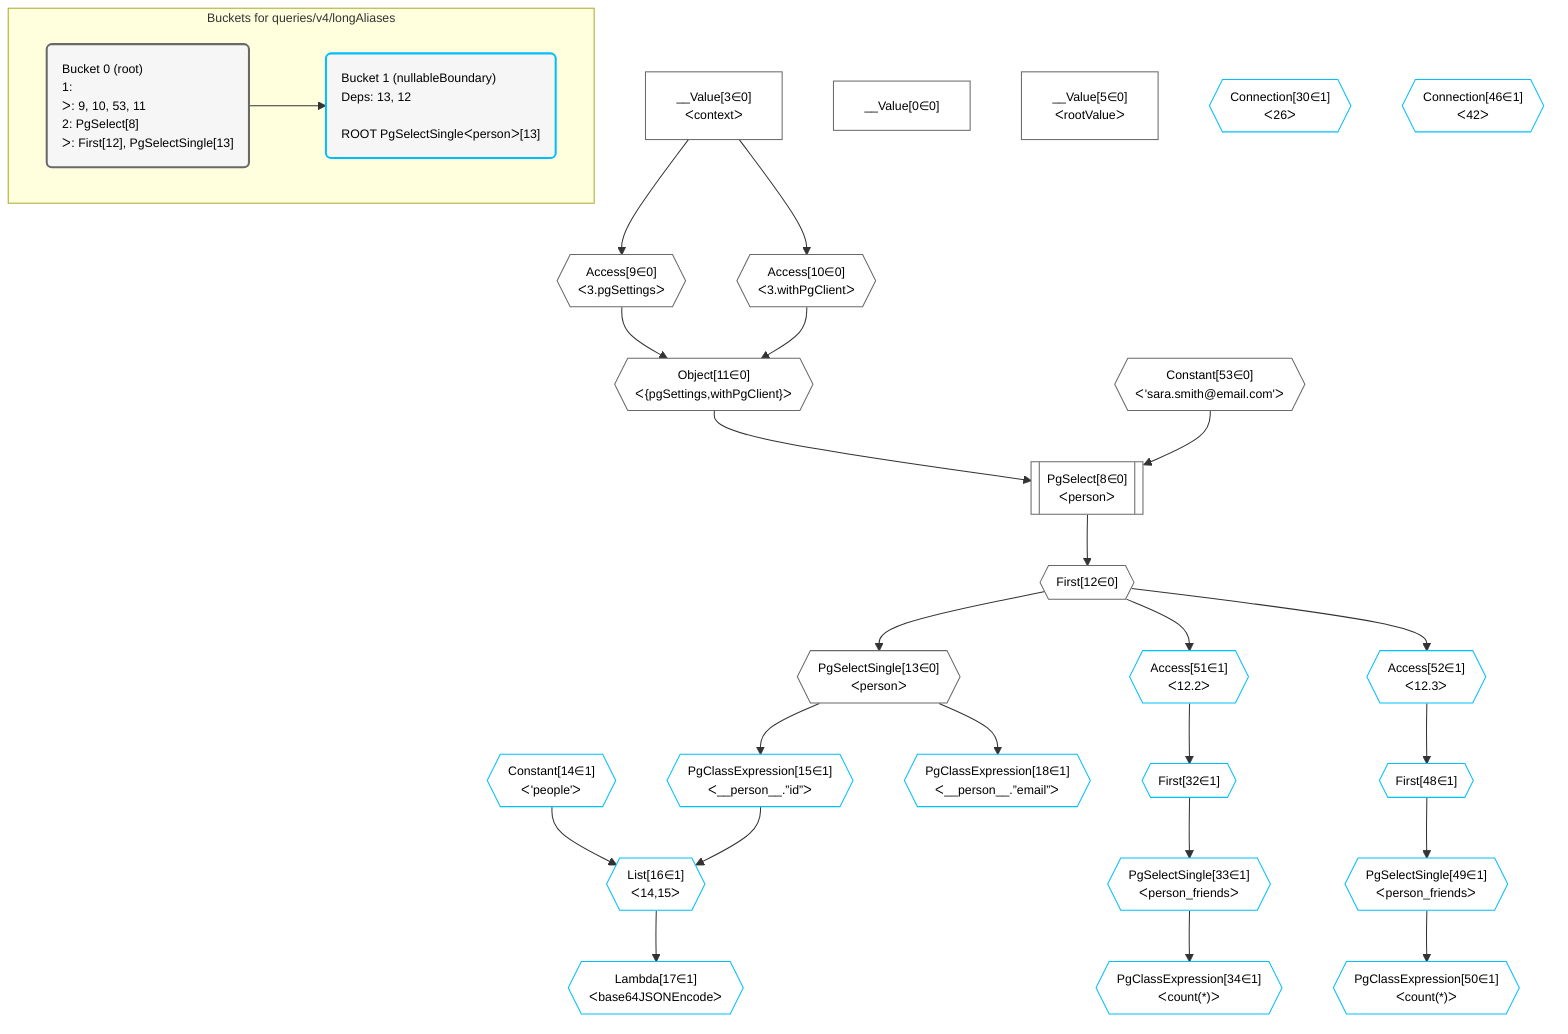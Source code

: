 %%{init: {'themeVariables': { 'fontSize': '12px'}}}%%
graph TD
    classDef path fill:#eee,stroke:#000,color:#000
    classDef plan fill:#fff,stroke-width:1px,color:#000
    classDef itemplan fill:#fff,stroke-width:2px,color:#000
    classDef unbatchedplan fill:#dff,stroke-width:1px,color:#000
    classDef sideeffectplan fill:#fcc,stroke-width:2px,color:#000
    classDef bucket fill:#f6f6f6,color:#000,stroke-width:2px,text-align:left


    %% plan dependencies
    Object11{{"Object[11∈0]<br />ᐸ{pgSettings,withPgClient}ᐳ"}}:::plan
    Access9{{"Access[9∈0]<br />ᐸ3.pgSettingsᐳ"}}:::plan
    Access10{{"Access[10∈0]<br />ᐸ3.withPgClientᐳ"}}:::plan
    Access9 & Access10 --> Object11
    PgSelect8[["PgSelect[8∈0]<br />ᐸpersonᐳ"]]:::plan
    Constant53{{"Constant[53∈0]<br />ᐸ'sara.smith@email.com'ᐳ"}}:::plan
    Object11 & Constant53 --> PgSelect8
    __Value3["__Value[3∈0]<br />ᐸcontextᐳ"]:::plan
    __Value3 --> Access9
    __Value3 --> Access10
    First12{{"First[12∈0]"}}:::plan
    PgSelect8 --> First12
    PgSelectSingle13{{"PgSelectSingle[13∈0]<br />ᐸpersonᐳ"}}:::plan
    First12 --> PgSelectSingle13
    __Value0["__Value[0∈0]"]:::plan
    __Value5["__Value[5∈0]<br />ᐸrootValueᐳ"]:::plan
    List16{{"List[16∈1]<br />ᐸ14,15ᐳ"}}:::plan
    Constant14{{"Constant[14∈1]<br />ᐸ'people'ᐳ"}}:::plan
    PgClassExpression15{{"PgClassExpression[15∈1]<br />ᐸ__person__.”id”ᐳ"}}:::plan
    Constant14 & PgClassExpression15 --> List16
    PgSelectSingle13 --> PgClassExpression15
    Lambda17{{"Lambda[17∈1]<br />ᐸbase64JSONEncodeᐳ"}}:::plan
    List16 --> Lambda17
    PgClassExpression18{{"PgClassExpression[18∈1]<br />ᐸ__person__.”email”ᐳ"}}:::plan
    PgSelectSingle13 --> PgClassExpression18
    Access51{{"Access[51∈1]<br />ᐸ12.2ᐳ"}}:::plan
    First12 --> Access51
    First32{{"First[32∈1]"}}:::plan
    Access51 --> First32
    PgSelectSingle33{{"PgSelectSingle[33∈1]<br />ᐸperson_friendsᐳ"}}:::plan
    First32 --> PgSelectSingle33
    PgClassExpression34{{"PgClassExpression[34∈1]<br />ᐸcount(*)ᐳ"}}:::plan
    PgSelectSingle33 --> PgClassExpression34
    Access52{{"Access[52∈1]<br />ᐸ12.3ᐳ"}}:::plan
    First12 --> Access52
    First48{{"First[48∈1]"}}:::plan
    Access52 --> First48
    PgSelectSingle49{{"PgSelectSingle[49∈1]<br />ᐸperson_friendsᐳ"}}:::plan
    First48 --> PgSelectSingle49
    PgClassExpression50{{"PgClassExpression[50∈1]<br />ᐸcount(*)ᐳ"}}:::plan
    PgSelectSingle49 --> PgClassExpression50
    Connection30{{"Connection[30∈1]<br />ᐸ26ᐳ"}}:::plan
    Connection46{{"Connection[46∈1]<br />ᐸ42ᐳ"}}:::plan

    %% define steps

    subgraph "Buckets for queries/v4/longAliases"
    Bucket0("Bucket 0 (root)<br />1: <br />ᐳ: 9, 10, 53, 11<br />2: PgSelect[8]<br />ᐳ: First[12], PgSelectSingle[13]"):::bucket
    classDef bucket0 stroke:#696969
    class Bucket0,__Value0,__Value3,__Value5,PgSelect8,Access9,Access10,Object11,First12,PgSelectSingle13,Constant53 bucket0
    Bucket1("Bucket 1 (nullableBoundary)<br />Deps: 13, 12<br /><br />ROOT PgSelectSingleᐸpersonᐳ[13]"):::bucket
    classDef bucket1 stroke:#00bfff
    class Bucket1,Constant14,PgClassExpression15,List16,Lambda17,PgClassExpression18,Connection30,First32,PgSelectSingle33,PgClassExpression34,Connection46,First48,PgSelectSingle49,PgClassExpression50,Access51,Access52 bucket1
    Bucket0 --> Bucket1
    end